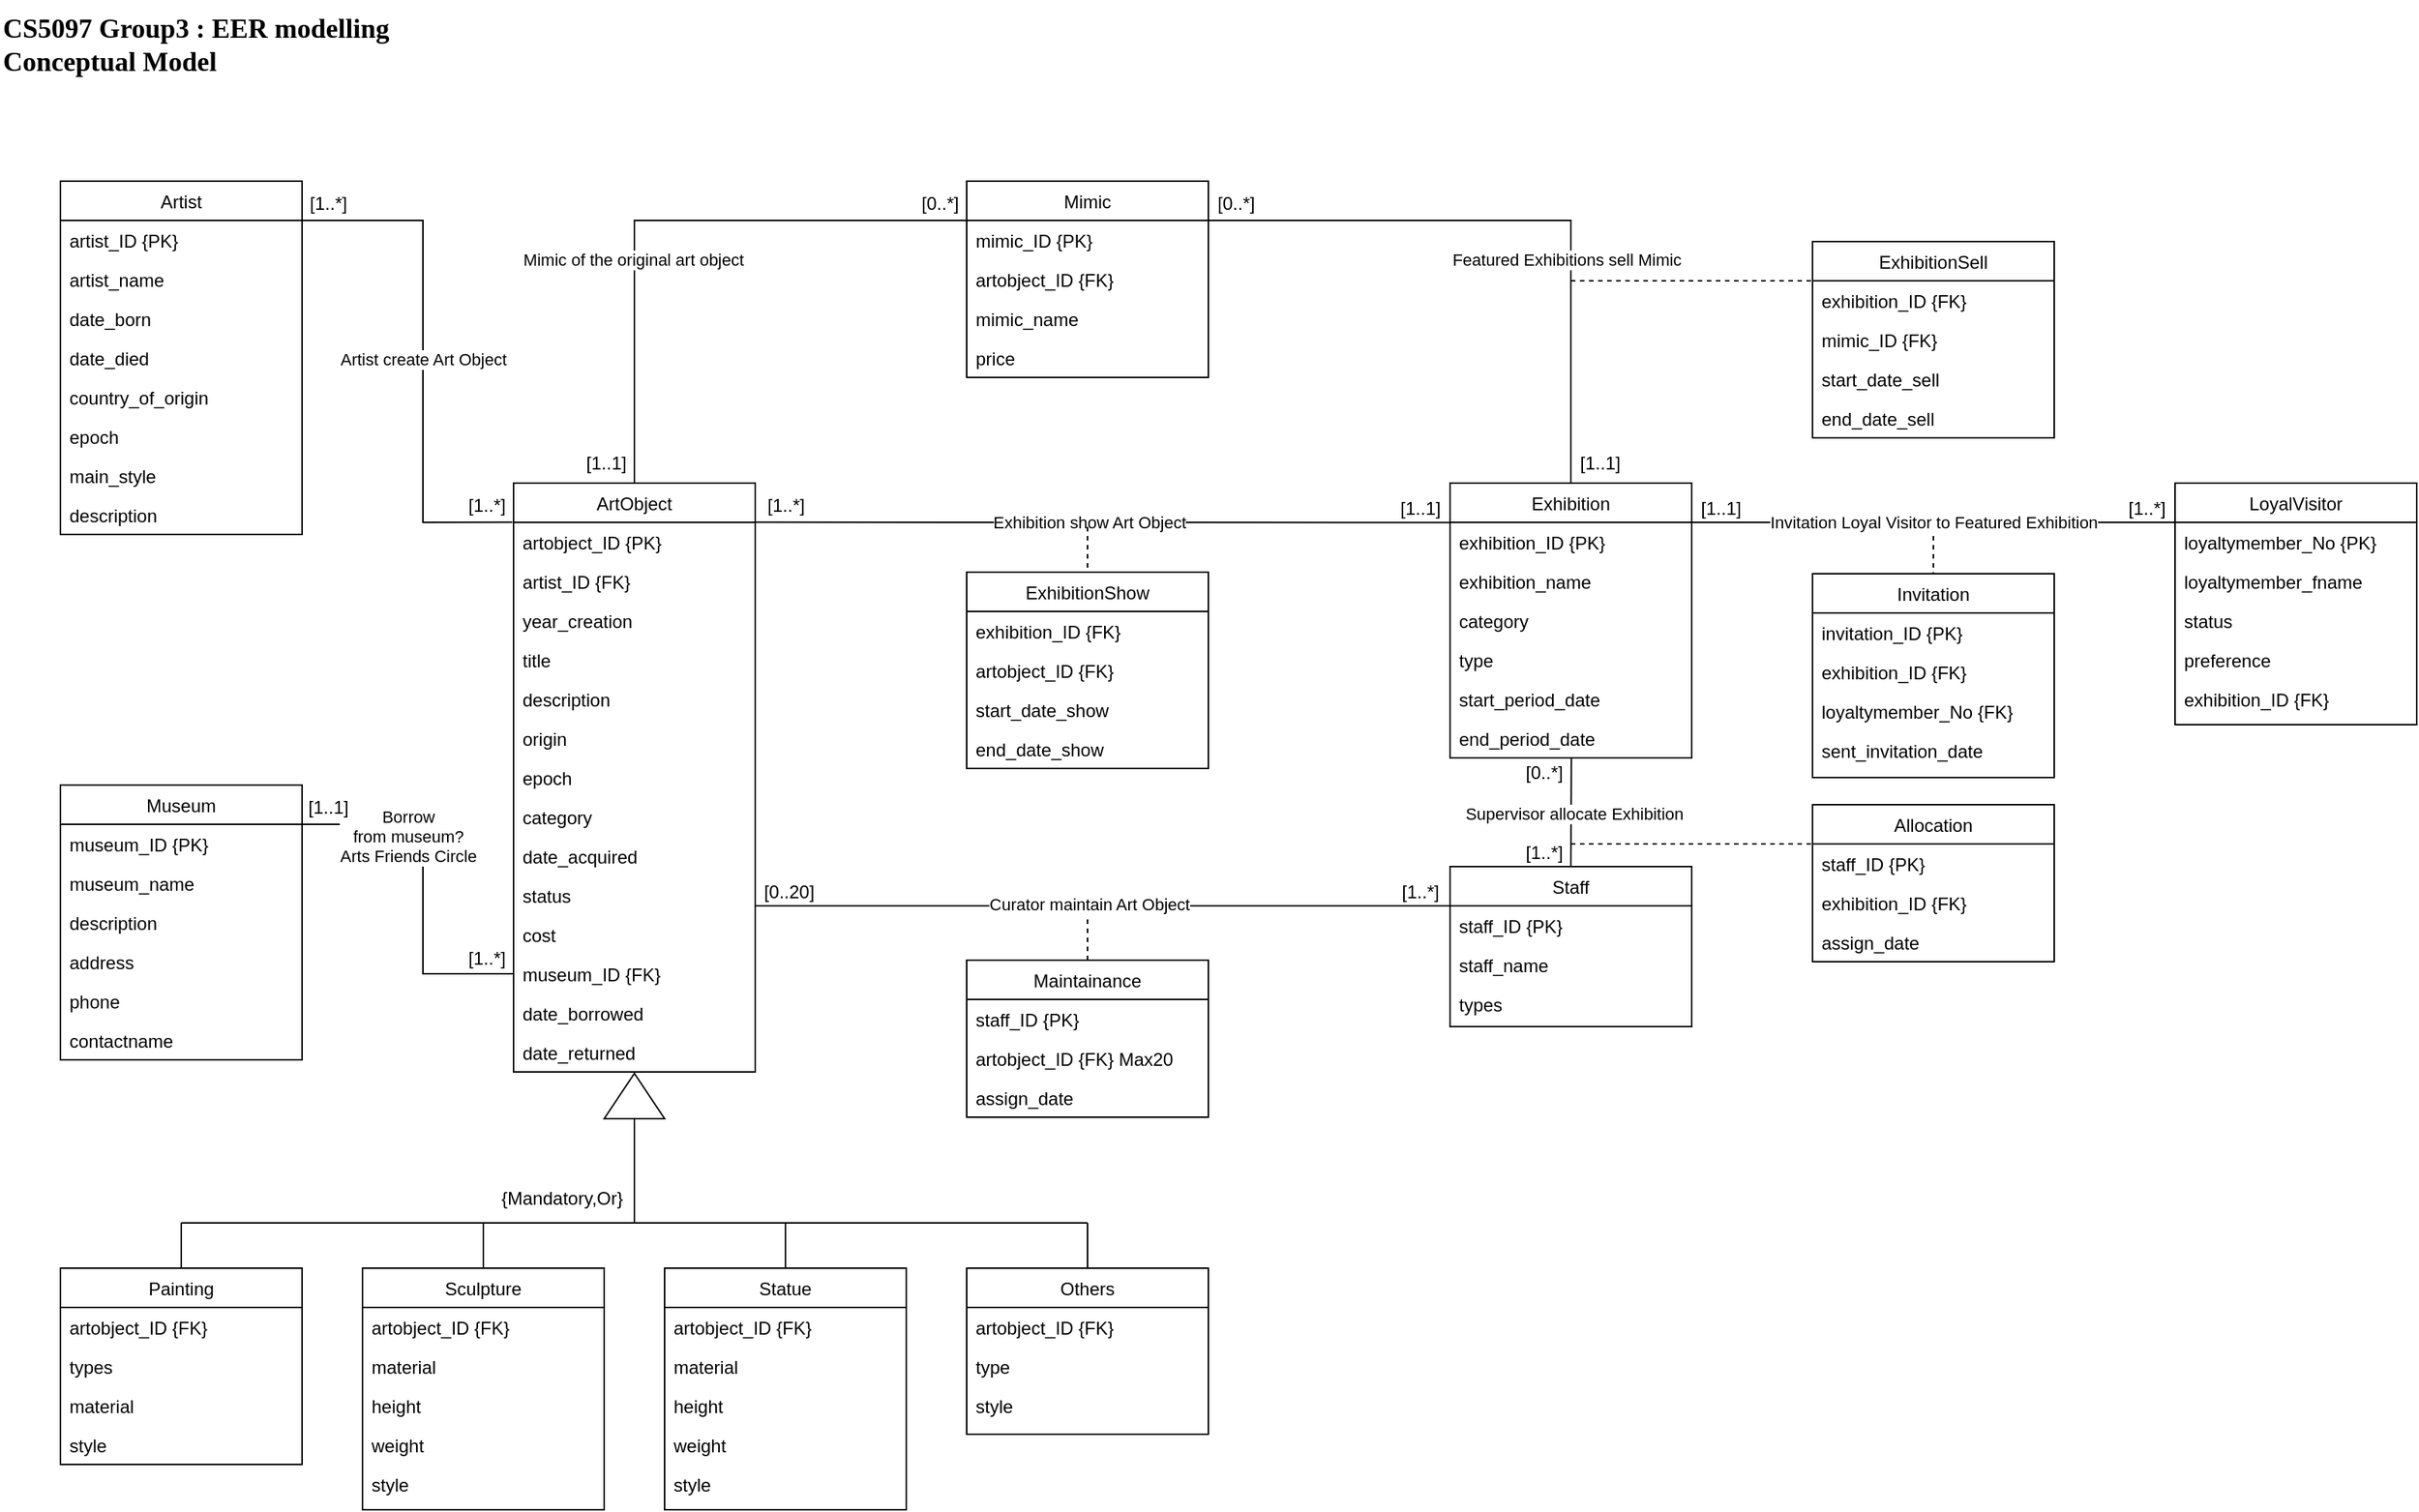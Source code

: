<mxfile version="25.0.1">
  <diagram name="Page-1" id="ttafwq1xsi_IYxlI1mk_">
    <mxGraphModel dx="1985" dy="869" grid="1" gridSize="10" guides="1" tooltips="1" connect="1" arrows="1" fold="1" page="1" pageScale="1" pageWidth="850" pageHeight="1100" math="0" shadow="0">
      <root>
        <mxCell id="0" />
        <mxCell id="1" parent="0" />
        <mxCell id="BI7n9oEjIv4drbfOqCoB-1" value="Museum" style="swimlane;fontStyle=0;align=center;verticalAlign=top;childLayout=stackLayout;horizontal=1;startSize=26;horizontalStack=0;resizeParent=1;resizeLast=0;collapsible=1;marginBottom=0;rounded=0;shadow=0;strokeWidth=1;" vertex="1" parent="1">
          <mxGeometry x="80" y="560" width="160" height="182" as="geometry">
            <mxRectangle x="130" y="380" width="160" height="26" as="alternateBounds" />
          </mxGeometry>
        </mxCell>
        <mxCell id="BI7n9oEjIv4drbfOqCoB-2" value="museum_ID {PK}" style="text;align=left;verticalAlign=top;spacingLeft=4;spacingRight=4;overflow=hidden;rotatable=0;points=[[0,0.5],[1,0.5]];portConstraint=eastwest;" vertex="1" parent="BI7n9oEjIv4drbfOqCoB-1">
          <mxGeometry y="26" width="160" height="26" as="geometry" />
        </mxCell>
        <mxCell id="BI7n9oEjIv4drbfOqCoB-3" value="museum_name" style="text;align=left;verticalAlign=top;spacingLeft=4;spacingRight=4;overflow=hidden;rotatable=0;points=[[0,0.5],[1,0.5]];portConstraint=eastwest;" vertex="1" parent="BI7n9oEjIv4drbfOqCoB-1">
          <mxGeometry y="52" width="160" height="26" as="geometry" />
        </mxCell>
        <mxCell id="BI7n9oEjIv4drbfOqCoB-4" value="description" style="text;align=left;verticalAlign=top;spacingLeft=4;spacingRight=4;overflow=hidden;rotatable=0;points=[[0,0.5],[1,0.5]];portConstraint=eastwest;" vertex="1" parent="BI7n9oEjIv4drbfOqCoB-1">
          <mxGeometry y="78" width="160" height="26" as="geometry" />
        </mxCell>
        <mxCell id="BI7n9oEjIv4drbfOqCoB-5" value="address" style="text;align=left;verticalAlign=top;spacingLeft=4;spacingRight=4;overflow=hidden;rotatable=0;points=[[0,0.5],[1,0.5]];portConstraint=eastwest;" vertex="1" parent="BI7n9oEjIv4drbfOqCoB-1">
          <mxGeometry y="104" width="160" height="26" as="geometry" />
        </mxCell>
        <mxCell id="BI7n9oEjIv4drbfOqCoB-6" value="phone" style="text;align=left;verticalAlign=top;spacingLeft=4;spacingRight=4;overflow=hidden;rotatable=0;points=[[0,0.5],[1,0.5]];portConstraint=eastwest;" vertex="1" parent="BI7n9oEjIv4drbfOqCoB-1">
          <mxGeometry y="130" width="160" height="26" as="geometry" />
        </mxCell>
        <mxCell id="BI7n9oEjIv4drbfOqCoB-7" value="contactname" style="text;align=left;verticalAlign=top;spacingLeft=4;spacingRight=4;overflow=hidden;rotatable=0;points=[[0,0.5],[1,0.5]];portConstraint=eastwest;" vertex="1" parent="BI7n9oEjIv4drbfOqCoB-1">
          <mxGeometry y="156" width="160" height="26" as="geometry" />
        </mxCell>
        <mxCell id="BI7n9oEjIv4drbfOqCoB-8" value="ArtObject" style="swimlane;fontStyle=0;align=center;verticalAlign=top;childLayout=stackLayout;horizontal=1;startSize=26;horizontalStack=0;resizeParent=1;resizeLast=0;collapsible=1;marginBottom=0;rounded=0;shadow=0;strokeWidth=1;" vertex="1" parent="1">
          <mxGeometry x="380" y="360" width="160" height="390" as="geometry">
            <mxRectangle x="130" y="380" width="160" height="26" as="alternateBounds" />
          </mxGeometry>
        </mxCell>
        <mxCell id="BI7n9oEjIv4drbfOqCoB-9" value="artobject_ID {PK}" style="text;align=left;verticalAlign=top;spacingLeft=4;spacingRight=4;overflow=hidden;rotatable=0;points=[[0,0.5],[1,0.5]];portConstraint=eastwest;" vertex="1" parent="BI7n9oEjIv4drbfOqCoB-8">
          <mxGeometry y="26" width="160" height="26" as="geometry" />
        </mxCell>
        <mxCell id="BI7n9oEjIv4drbfOqCoB-10" value="artist_ID {FK}" style="text;align=left;verticalAlign=top;spacingLeft=4;spacingRight=4;overflow=hidden;rotatable=0;points=[[0,0.5],[1,0.5]];portConstraint=eastwest;" vertex="1" parent="BI7n9oEjIv4drbfOqCoB-8">
          <mxGeometry y="52" width="160" height="26" as="geometry" />
        </mxCell>
        <mxCell id="BI7n9oEjIv4drbfOqCoB-11" value="year_creation" style="text;align=left;verticalAlign=top;spacingLeft=4;spacingRight=4;overflow=hidden;rotatable=0;points=[[0,0.5],[1,0.5]];portConstraint=eastwest;" vertex="1" parent="BI7n9oEjIv4drbfOqCoB-8">
          <mxGeometry y="78" width="160" height="26" as="geometry" />
        </mxCell>
        <mxCell id="BI7n9oEjIv4drbfOqCoB-12" value="title" style="text;align=left;verticalAlign=top;spacingLeft=4;spacingRight=4;overflow=hidden;rotatable=0;points=[[0,0.5],[1,0.5]];portConstraint=eastwest;" vertex="1" parent="BI7n9oEjIv4drbfOqCoB-8">
          <mxGeometry y="104" width="160" height="26" as="geometry" />
        </mxCell>
        <mxCell id="BI7n9oEjIv4drbfOqCoB-13" value="description" style="text;align=left;verticalAlign=top;spacingLeft=4;spacingRight=4;overflow=hidden;rotatable=0;points=[[0,0.5],[1,0.5]];portConstraint=eastwest;" vertex="1" parent="BI7n9oEjIv4drbfOqCoB-8">
          <mxGeometry y="130" width="160" height="26" as="geometry" />
        </mxCell>
        <mxCell id="BI7n9oEjIv4drbfOqCoB-14" value="origin" style="text;align=left;verticalAlign=top;spacingLeft=4;spacingRight=4;overflow=hidden;rotatable=0;points=[[0,0.5],[1,0.5]];portConstraint=eastwest;" vertex="1" parent="BI7n9oEjIv4drbfOqCoB-8">
          <mxGeometry y="156" width="160" height="26" as="geometry" />
        </mxCell>
        <mxCell id="BI7n9oEjIv4drbfOqCoB-15" value="epoch" style="text;align=left;verticalAlign=top;spacingLeft=4;spacingRight=4;overflow=hidden;rotatable=0;points=[[0,0.5],[1,0.5]];portConstraint=eastwest;" vertex="1" parent="BI7n9oEjIv4drbfOqCoB-8">
          <mxGeometry y="182" width="160" height="26" as="geometry" />
        </mxCell>
        <mxCell id="BI7n9oEjIv4drbfOqCoB-16" value="category" style="text;align=left;verticalAlign=top;spacingLeft=4;spacingRight=4;overflow=hidden;rotatable=0;points=[[0,0.5],[1,0.5]];portConstraint=eastwest;" vertex="1" parent="BI7n9oEjIv4drbfOqCoB-8">
          <mxGeometry y="208" width="160" height="26" as="geometry" />
        </mxCell>
        <mxCell id="BI7n9oEjIv4drbfOqCoB-17" value="date_acquired" style="text;align=left;verticalAlign=top;spacingLeft=4;spacingRight=4;overflow=hidden;rotatable=0;points=[[0,0.5],[1,0.5]];portConstraint=eastwest;" vertex="1" parent="BI7n9oEjIv4drbfOqCoB-8">
          <mxGeometry y="234" width="160" height="26" as="geometry" />
        </mxCell>
        <mxCell id="BI7n9oEjIv4drbfOqCoB-18" value="status" style="text;align=left;verticalAlign=top;spacingLeft=4;spacingRight=4;overflow=hidden;rotatable=0;points=[[0,0.5],[1,0.5]];portConstraint=eastwest;" vertex="1" parent="BI7n9oEjIv4drbfOqCoB-8">
          <mxGeometry y="260" width="160" height="26" as="geometry" />
        </mxCell>
        <mxCell id="BI7n9oEjIv4drbfOqCoB-19" value="cost" style="text;align=left;verticalAlign=top;spacingLeft=4;spacingRight=4;overflow=hidden;rotatable=0;points=[[0,0.5],[1,0.5]];portConstraint=eastwest;" vertex="1" parent="BI7n9oEjIv4drbfOqCoB-8">
          <mxGeometry y="286" width="160" height="26" as="geometry" />
        </mxCell>
        <mxCell id="BI7n9oEjIv4drbfOqCoB-20" value="museum_ID {FK}" style="text;align=left;verticalAlign=top;spacingLeft=4;spacingRight=4;overflow=hidden;rotatable=0;points=[[0,0.5],[1,0.5]];portConstraint=eastwest;" vertex="1" parent="BI7n9oEjIv4drbfOqCoB-8">
          <mxGeometry y="312" width="160" height="26" as="geometry" />
        </mxCell>
        <mxCell id="BI7n9oEjIv4drbfOqCoB-21" value="date_borrowed" style="text;align=left;verticalAlign=top;spacingLeft=4;spacingRight=4;overflow=hidden;rotatable=0;points=[[0,0.5],[1,0.5]];portConstraint=eastwest;" vertex="1" parent="BI7n9oEjIv4drbfOqCoB-8">
          <mxGeometry y="338" width="160" height="26" as="geometry" />
        </mxCell>
        <mxCell id="BI7n9oEjIv4drbfOqCoB-22" value="date_returned" style="text;align=left;verticalAlign=top;spacingLeft=4;spacingRight=4;overflow=hidden;rotatable=0;points=[[0,0.5],[1,0.5]];portConstraint=eastwest;" vertex="1" parent="BI7n9oEjIv4drbfOqCoB-8">
          <mxGeometry y="364" width="160" height="26" as="geometry" />
        </mxCell>
        <mxCell id="BI7n9oEjIv4drbfOqCoB-23" value="Artist" style="swimlane;fontStyle=0;align=center;verticalAlign=top;childLayout=stackLayout;horizontal=1;startSize=26;horizontalStack=0;resizeParent=1;resizeLast=0;collapsible=1;marginBottom=0;rounded=0;shadow=0;strokeWidth=1;" vertex="1" parent="1">
          <mxGeometry x="80" y="160" width="160" height="234" as="geometry">
            <mxRectangle x="130" y="380" width="160" height="26" as="alternateBounds" />
          </mxGeometry>
        </mxCell>
        <mxCell id="BI7n9oEjIv4drbfOqCoB-24" value="artist_ID {PK}" style="text;align=left;verticalAlign=top;spacingLeft=4;spacingRight=4;overflow=hidden;rotatable=0;points=[[0,0.5],[1,0.5]];portConstraint=eastwest;" vertex="1" parent="BI7n9oEjIv4drbfOqCoB-23">
          <mxGeometry y="26" width="160" height="26" as="geometry" />
        </mxCell>
        <mxCell id="BI7n9oEjIv4drbfOqCoB-25" value="artist_name" style="text;align=left;verticalAlign=top;spacingLeft=4;spacingRight=4;overflow=hidden;rotatable=0;points=[[0,0.5],[1,0.5]];portConstraint=eastwest;" vertex="1" parent="BI7n9oEjIv4drbfOqCoB-23">
          <mxGeometry y="52" width="160" height="26" as="geometry" />
        </mxCell>
        <mxCell id="BI7n9oEjIv4drbfOqCoB-26" value="date_born" style="text;align=left;verticalAlign=top;spacingLeft=4;spacingRight=4;overflow=hidden;rotatable=0;points=[[0,0.5],[1,0.5]];portConstraint=eastwest;" vertex="1" parent="BI7n9oEjIv4drbfOqCoB-23">
          <mxGeometry y="78" width="160" height="26" as="geometry" />
        </mxCell>
        <mxCell id="BI7n9oEjIv4drbfOqCoB-27" value="date_died" style="text;align=left;verticalAlign=top;spacingLeft=4;spacingRight=4;overflow=hidden;rotatable=0;points=[[0,0.5],[1,0.5]];portConstraint=eastwest;" vertex="1" parent="BI7n9oEjIv4drbfOqCoB-23">
          <mxGeometry y="104" width="160" height="26" as="geometry" />
        </mxCell>
        <mxCell id="BI7n9oEjIv4drbfOqCoB-28" value="country_of_origin" style="text;align=left;verticalAlign=top;spacingLeft=4;spacingRight=4;overflow=hidden;rotatable=0;points=[[0,0.5],[1,0.5]];portConstraint=eastwest;" vertex="1" parent="BI7n9oEjIv4drbfOqCoB-23">
          <mxGeometry y="130" width="160" height="26" as="geometry" />
        </mxCell>
        <mxCell id="BI7n9oEjIv4drbfOqCoB-29" value="epoch" style="text;align=left;verticalAlign=top;spacingLeft=4;spacingRight=4;overflow=hidden;rotatable=0;points=[[0,0.5],[1,0.5]];portConstraint=eastwest;" vertex="1" parent="BI7n9oEjIv4drbfOqCoB-23">
          <mxGeometry y="156" width="160" height="26" as="geometry" />
        </mxCell>
        <mxCell id="BI7n9oEjIv4drbfOqCoB-30" value="main_style" style="text;align=left;verticalAlign=top;spacingLeft=4;spacingRight=4;overflow=hidden;rotatable=0;points=[[0,0.5],[1,0.5]];portConstraint=eastwest;" vertex="1" parent="BI7n9oEjIv4drbfOqCoB-23">
          <mxGeometry y="182" width="160" height="26" as="geometry" />
        </mxCell>
        <mxCell id="BI7n9oEjIv4drbfOqCoB-31" value="description" style="text;align=left;verticalAlign=top;spacingLeft=4;spacingRight=4;overflow=hidden;rotatable=0;points=[[0,0.5],[1,0.5]];portConstraint=eastwest;" vertex="1" parent="BI7n9oEjIv4drbfOqCoB-23">
          <mxGeometry y="208" width="160" height="26" as="geometry" />
        </mxCell>
        <mxCell id="BI7n9oEjIv4drbfOqCoB-33" value="Painting" style="swimlane;fontStyle=0;align=center;verticalAlign=top;childLayout=stackLayout;horizontal=1;startSize=26;horizontalStack=0;resizeParent=1;resizeLast=0;collapsible=1;marginBottom=0;rounded=0;shadow=0;strokeWidth=1;" vertex="1" parent="1">
          <mxGeometry x="80" y="880" width="160" height="130" as="geometry">
            <mxRectangle x="130" y="380" width="160" height="26" as="alternateBounds" />
          </mxGeometry>
        </mxCell>
        <mxCell id="BI7n9oEjIv4drbfOqCoB-34" value="artobject_ID {FK}" style="text;align=left;verticalAlign=top;spacingLeft=4;spacingRight=4;overflow=hidden;rotatable=0;points=[[0,0.5],[1,0.5]];portConstraint=eastwest;" vertex="1" parent="BI7n9oEjIv4drbfOqCoB-33">
          <mxGeometry y="26" width="160" height="26" as="geometry" />
        </mxCell>
        <mxCell id="BI7n9oEjIv4drbfOqCoB-35" value="types" style="text;align=left;verticalAlign=top;spacingLeft=4;spacingRight=4;overflow=hidden;rotatable=0;points=[[0,0.5],[1,0.5]];portConstraint=eastwest;" vertex="1" parent="BI7n9oEjIv4drbfOqCoB-33">
          <mxGeometry y="52" width="160" height="26" as="geometry" />
        </mxCell>
        <mxCell id="BI7n9oEjIv4drbfOqCoB-36" value="material" style="text;align=left;verticalAlign=top;spacingLeft=4;spacingRight=4;overflow=hidden;rotatable=0;points=[[0,0.5],[1,0.5]];portConstraint=eastwest;" vertex="1" parent="BI7n9oEjIv4drbfOqCoB-33">
          <mxGeometry y="78" width="160" height="26" as="geometry" />
        </mxCell>
        <mxCell id="BI7n9oEjIv4drbfOqCoB-37" value="style" style="text;align=left;verticalAlign=top;spacingLeft=4;spacingRight=4;overflow=hidden;rotatable=0;points=[[0,0.5],[1,0.5]];portConstraint=eastwest;" vertex="1" parent="BI7n9oEjIv4drbfOqCoB-33">
          <mxGeometry y="104" width="160" height="26" as="geometry" />
        </mxCell>
        <mxCell id="BI7n9oEjIv4drbfOqCoB-38" value="Sculpture" style="swimlane;fontStyle=0;align=center;verticalAlign=top;childLayout=stackLayout;horizontal=1;startSize=26;horizontalStack=0;resizeParent=1;resizeLast=0;collapsible=1;marginBottom=0;rounded=0;shadow=0;strokeWidth=1;" vertex="1" parent="1">
          <mxGeometry x="280" y="880" width="160" height="160" as="geometry">
            <mxRectangle x="130" y="380" width="160" height="26" as="alternateBounds" />
          </mxGeometry>
        </mxCell>
        <mxCell id="BI7n9oEjIv4drbfOqCoB-39" value="artobject_ID {FK}" style="text;align=left;verticalAlign=top;spacingLeft=4;spacingRight=4;overflow=hidden;rotatable=0;points=[[0,0.5],[1,0.5]];portConstraint=eastwest;" vertex="1" parent="BI7n9oEjIv4drbfOqCoB-38">
          <mxGeometry y="26" width="160" height="26" as="geometry" />
        </mxCell>
        <mxCell id="BI7n9oEjIv4drbfOqCoB-40" value="material" style="text;align=left;verticalAlign=top;spacingLeft=4;spacingRight=4;overflow=hidden;rotatable=0;points=[[0,0.5],[1,0.5]];portConstraint=eastwest;" vertex="1" parent="BI7n9oEjIv4drbfOqCoB-38">
          <mxGeometry y="52" width="160" height="26" as="geometry" />
        </mxCell>
        <mxCell id="BI7n9oEjIv4drbfOqCoB-41" value="height" style="text;align=left;verticalAlign=top;spacingLeft=4;spacingRight=4;overflow=hidden;rotatable=0;points=[[0,0.5],[1,0.5]];portConstraint=eastwest;" vertex="1" parent="BI7n9oEjIv4drbfOqCoB-38">
          <mxGeometry y="78" width="160" height="26" as="geometry" />
        </mxCell>
        <mxCell id="BI7n9oEjIv4drbfOqCoB-42" value="weight" style="text;align=left;verticalAlign=top;spacingLeft=4;spacingRight=4;overflow=hidden;rotatable=0;points=[[0,0.5],[1,0.5]];portConstraint=eastwest;" vertex="1" parent="BI7n9oEjIv4drbfOqCoB-38">
          <mxGeometry y="104" width="160" height="26" as="geometry" />
        </mxCell>
        <mxCell id="BI7n9oEjIv4drbfOqCoB-43" value="style" style="text;align=left;verticalAlign=top;spacingLeft=4;spacingRight=4;overflow=hidden;rotatable=0;points=[[0,0.5],[1,0.5]];portConstraint=eastwest;" vertex="1" parent="BI7n9oEjIv4drbfOqCoB-38">
          <mxGeometry y="130" width="160" height="26" as="geometry" />
        </mxCell>
        <mxCell id="BI7n9oEjIv4drbfOqCoB-44" value="Others" style="swimlane;fontStyle=0;align=center;verticalAlign=top;childLayout=stackLayout;horizontal=1;startSize=26;horizontalStack=0;resizeParent=1;resizeLast=0;collapsible=1;marginBottom=0;rounded=0;shadow=0;strokeWidth=1;" vertex="1" parent="1">
          <mxGeometry x="680" y="880" width="160" height="110" as="geometry">
            <mxRectangle x="130" y="380" width="160" height="26" as="alternateBounds" />
          </mxGeometry>
        </mxCell>
        <mxCell id="BI7n9oEjIv4drbfOqCoB-45" value="artobject_ID {FK}" style="text;align=left;verticalAlign=top;spacingLeft=4;spacingRight=4;overflow=hidden;rotatable=0;points=[[0,0.5],[1,0.5]];portConstraint=eastwest;" vertex="1" parent="BI7n9oEjIv4drbfOqCoB-44">
          <mxGeometry y="26" width="160" height="26" as="geometry" />
        </mxCell>
        <mxCell id="BI7n9oEjIv4drbfOqCoB-46" value="type" style="text;align=left;verticalAlign=top;spacingLeft=4;spacingRight=4;overflow=hidden;rotatable=0;points=[[0,0.5],[1,0.5]];portConstraint=eastwest;" vertex="1" parent="BI7n9oEjIv4drbfOqCoB-44">
          <mxGeometry y="52" width="160" height="26" as="geometry" />
        </mxCell>
        <mxCell id="BI7n9oEjIv4drbfOqCoB-47" value="style" style="text;align=left;verticalAlign=top;spacingLeft=4;spacingRight=4;overflow=hidden;rotatable=0;points=[[0,0.5],[1,0.5]];portConstraint=eastwest;" vertex="1" parent="BI7n9oEjIv4drbfOqCoB-44">
          <mxGeometry y="78" width="160" height="26" as="geometry" />
        </mxCell>
        <mxCell id="BI7n9oEjIv4drbfOqCoB-52" value="Statue" style="swimlane;fontStyle=0;align=center;verticalAlign=top;childLayout=stackLayout;horizontal=1;startSize=26;horizontalStack=0;resizeParent=1;resizeLast=0;collapsible=1;marginBottom=0;rounded=0;shadow=0;strokeWidth=1;" vertex="1" parent="1">
          <mxGeometry x="480" y="880" width="160" height="160" as="geometry">
            <mxRectangle x="130" y="380" width="160" height="26" as="alternateBounds" />
          </mxGeometry>
        </mxCell>
        <mxCell id="BI7n9oEjIv4drbfOqCoB-53" value="artobject_ID {FK}" style="text;align=left;verticalAlign=top;spacingLeft=4;spacingRight=4;overflow=hidden;rotatable=0;points=[[0,0.5],[1,0.5]];portConstraint=eastwest;" vertex="1" parent="BI7n9oEjIv4drbfOqCoB-52">
          <mxGeometry y="26" width="160" height="26" as="geometry" />
        </mxCell>
        <mxCell id="BI7n9oEjIv4drbfOqCoB-54" value="material" style="text;align=left;verticalAlign=top;spacingLeft=4;spacingRight=4;overflow=hidden;rotatable=0;points=[[0,0.5],[1,0.5]];portConstraint=eastwest;" vertex="1" parent="BI7n9oEjIv4drbfOqCoB-52">
          <mxGeometry y="52" width="160" height="26" as="geometry" />
        </mxCell>
        <mxCell id="BI7n9oEjIv4drbfOqCoB-55" value="height" style="text;align=left;verticalAlign=top;spacingLeft=4;spacingRight=4;overflow=hidden;rotatable=0;points=[[0,0.5],[1,0.5]];portConstraint=eastwest;" vertex="1" parent="BI7n9oEjIv4drbfOqCoB-52">
          <mxGeometry y="78" width="160" height="26" as="geometry" />
        </mxCell>
        <mxCell id="BI7n9oEjIv4drbfOqCoB-56" value="weight" style="text;align=left;verticalAlign=top;spacingLeft=4;spacingRight=4;overflow=hidden;rotatable=0;points=[[0,0.5],[1,0.5]];portConstraint=eastwest;" vertex="1" parent="BI7n9oEjIv4drbfOqCoB-52">
          <mxGeometry y="104" width="160" height="26" as="geometry" />
        </mxCell>
        <mxCell id="BI7n9oEjIv4drbfOqCoB-57" value="style" style="text;align=left;verticalAlign=top;spacingLeft=4;spacingRight=4;overflow=hidden;rotatable=0;points=[[0,0.5],[1,0.5]];portConstraint=eastwest;" vertex="1" parent="BI7n9oEjIv4drbfOqCoB-52">
          <mxGeometry y="130" width="160" height="26" as="geometry" />
        </mxCell>
        <mxCell id="BI7n9oEjIv4drbfOqCoB-60" value="Exhibition" style="swimlane;fontStyle=0;align=center;verticalAlign=top;childLayout=stackLayout;horizontal=1;startSize=26;horizontalStack=0;resizeParent=1;resizeLast=0;collapsible=1;marginBottom=0;rounded=0;shadow=0;strokeWidth=1;" vertex="1" parent="1">
          <mxGeometry x="1000" y="360" width="160" height="182" as="geometry">
            <mxRectangle x="130" y="380" width="160" height="26" as="alternateBounds" />
          </mxGeometry>
        </mxCell>
        <mxCell id="BI7n9oEjIv4drbfOqCoB-61" value="exhibition_ID {PK}" style="text;align=left;verticalAlign=top;spacingLeft=4;spacingRight=4;overflow=hidden;rotatable=0;points=[[0,0.5],[1,0.5]];portConstraint=eastwest;" vertex="1" parent="BI7n9oEjIv4drbfOqCoB-60">
          <mxGeometry y="26" width="160" height="26" as="geometry" />
        </mxCell>
        <mxCell id="BI7n9oEjIv4drbfOqCoB-62" value="exhibition_name" style="text;align=left;verticalAlign=top;spacingLeft=4;spacingRight=4;overflow=hidden;rotatable=0;points=[[0,0.5],[1,0.5]];portConstraint=eastwest;" vertex="1" parent="BI7n9oEjIv4drbfOqCoB-60">
          <mxGeometry y="52" width="160" height="26" as="geometry" />
        </mxCell>
        <mxCell id="BI7n9oEjIv4drbfOqCoB-63" value="category" style="text;align=left;verticalAlign=top;spacingLeft=4;spacingRight=4;overflow=hidden;rotatable=0;points=[[0,0.5],[1,0.5]];portConstraint=eastwest;" vertex="1" parent="BI7n9oEjIv4drbfOqCoB-60">
          <mxGeometry y="78" width="160" height="26" as="geometry" />
        </mxCell>
        <mxCell id="BI7n9oEjIv4drbfOqCoB-64" value="type" style="text;align=left;verticalAlign=top;spacingLeft=4;spacingRight=4;overflow=hidden;rotatable=0;points=[[0,0.5],[1,0.5]];portConstraint=eastwest;" vertex="1" parent="BI7n9oEjIv4drbfOqCoB-60">
          <mxGeometry y="104" width="160" height="26" as="geometry" />
        </mxCell>
        <mxCell id="BI7n9oEjIv4drbfOqCoB-65" value="start_period_date" style="text;align=left;verticalAlign=top;spacingLeft=4;spacingRight=4;overflow=hidden;rotatable=0;points=[[0,0.5],[1,0.5]];portConstraint=eastwest;" vertex="1" parent="BI7n9oEjIv4drbfOqCoB-60">
          <mxGeometry y="130" width="160" height="26" as="geometry" />
        </mxCell>
        <mxCell id="BI7n9oEjIv4drbfOqCoB-66" value="end_period_date" style="text;align=left;verticalAlign=top;spacingLeft=4;spacingRight=4;overflow=hidden;rotatable=0;points=[[0,0.5],[1,0.5]];portConstraint=eastwest;" vertex="1" parent="BI7n9oEjIv4drbfOqCoB-60">
          <mxGeometry y="156" width="160" height="26" as="geometry" />
        </mxCell>
        <mxCell id="BI7n9oEjIv4drbfOqCoB-67" value="Mimic" style="swimlane;fontStyle=0;align=center;verticalAlign=top;childLayout=stackLayout;horizontal=1;startSize=26;horizontalStack=0;resizeParent=1;resizeLast=0;collapsible=1;marginBottom=0;rounded=0;shadow=0;strokeWidth=1;" vertex="1" parent="1">
          <mxGeometry x="680" y="160" width="160" height="130" as="geometry">
            <mxRectangle x="130" y="380" width="160" height="26" as="alternateBounds" />
          </mxGeometry>
        </mxCell>
        <mxCell id="BI7n9oEjIv4drbfOqCoB-68" value="mimic_ID {PK}" style="text;align=left;verticalAlign=top;spacingLeft=4;spacingRight=4;overflow=hidden;rotatable=0;points=[[0,0.5],[1,0.5]];portConstraint=eastwest;" vertex="1" parent="BI7n9oEjIv4drbfOqCoB-67">
          <mxGeometry y="26" width="160" height="26" as="geometry" />
        </mxCell>
        <mxCell id="BI7n9oEjIv4drbfOqCoB-69" value="artobject_ID {FK}" style="text;align=left;verticalAlign=top;spacingLeft=4;spacingRight=4;overflow=hidden;rotatable=0;points=[[0,0.5],[1,0.5]];portConstraint=eastwest;" vertex="1" parent="BI7n9oEjIv4drbfOqCoB-67">
          <mxGeometry y="52" width="160" height="26" as="geometry" />
        </mxCell>
        <mxCell id="BI7n9oEjIv4drbfOqCoB-70" value="mimic_name" style="text;align=left;verticalAlign=top;spacingLeft=4;spacingRight=4;overflow=hidden;rotatable=0;points=[[0,0.5],[1,0.5]];portConstraint=eastwest;" vertex="1" parent="BI7n9oEjIv4drbfOqCoB-67">
          <mxGeometry y="78" width="160" height="26" as="geometry" />
        </mxCell>
        <mxCell id="BI7n9oEjIv4drbfOqCoB-71" value="price" style="text;align=left;verticalAlign=top;spacingLeft=4;spacingRight=4;overflow=hidden;rotatable=0;points=[[0,0.5],[1,0.5]];portConstraint=eastwest;" vertex="1" parent="BI7n9oEjIv4drbfOqCoB-67">
          <mxGeometry y="104" width="160" height="26" as="geometry" />
        </mxCell>
        <mxCell id="BI7n9oEjIv4drbfOqCoB-72" value="LoyalVisitor" style="swimlane;fontStyle=0;align=center;verticalAlign=top;childLayout=stackLayout;horizontal=1;startSize=26;horizontalStack=0;resizeParent=1;resizeLast=0;collapsible=1;marginBottom=0;rounded=0;shadow=0;strokeWidth=1;" vertex="1" parent="1">
          <mxGeometry x="1480" y="360" width="160" height="160" as="geometry">
            <mxRectangle x="130" y="380" width="160" height="26" as="alternateBounds" />
          </mxGeometry>
        </mxCell>
        <mxCell id="BI7n9oEjIv4drbfOqCoB-73" value="loyaltymember_No {PK}" style="text;align=left;verticalAlign=top;spacingLeft=4;spacingRight=4;overflow=hidden;rotatable=0;points=[[0,0.5],[1,0.5]];portConstraint=eastwest;" vertex="1" parent="BI7n9oEjIv4drbfOqCoB-72">
          <mxGeometry y="26" width="160" height="26" as="geometry" />
        </mxCell>
        <mxCell id="BI7n9oEjIv4drbfOqCoB-74" value="loyaltymember_fname" style="text;align=left;verticalAlign=top;spacingLeft=4;spacingRight=4;overflow=hidden;rotatable=0;points=[[0,0.5],[1,0.5]];portConstraint=eastwest;" vertex="1" parent="BI7n9oEjIv4drbfOqCoB-72">
          <mxGeometry y="52" width="160" height="26" as="geometry" />
        </mxCell>
        <mxCell id="BI7n9oEjIv4drbfOqCoB-75" value="status" style="text;align=left;verticalAlign=top;spacingLeft=4;spacingRight=4;overflow=hidden;rotatable=0;points=[[0,0.5],[1,0.5]];portConstraint=eastwest;" vertex="1" parent="BI7n9oEjIv4drbfOqCoB-72">
          <mxGeometry y="78" width="160" height="26" as="geometry" />
        </mxCell>
        <mxCell id="BI7n9oEjIv4drbfOqCoB-76" value="preference" style="text;align=left;verticalAlign=top;spacingLeft=4;spacingRight=4;overflow=hidden;rotatable=0;points=[[0,0.5],[1,0.5]];portConstraint=eastwest;" vertex="1" parent="BI7n9oEjIv4drbfOqCoB-72">
          <mxGeometry y="104" width="160" height="26" as="geometry" />
        </mxCell>
        <mxCell id="BI7n9oEjIv4drbfOqCoB-77" value="exhibition_ID {FK}" style="text;align=left;verticalAlign=top;spacingLeft=4;spacingRight=4;overflow=hidden;rotatable=0;points=[[0,0.5],[1,0.5]];portConstraint=eastwest;" vertex="1" parent="BI7n9oEjIv4drbfOqCoB-72">
          <mxGeometry y="130" width="160" height="26" as="geometry" />
        </mxCell>
        <mxCell id="BI7n9oEjIv4drbfOqCoB-78" value="Staff" style="swimlane;fontStyle=0;align=center;verticalAlign=top;childLayout=stackLayout;horizontal=1;startSize=26;horizontalStack=0;resizeParent=1;resizeLast=0;collapsible=1;marginBottom=0;rounded=0;shadow=0;strokeWidth=1;" vertex="1" parent="1">
          <mxGeometry x="1000" y="614" width="160" height="106" as="geometry">
            <mxRectangle x="130" y="380" width="160" height="26" as="alternateBounds" />
          </mxGeometry>
        </mxCell>
        <mxCell id="BI7n9oEjIv4drbfOqCoB-79" value="staff_ID {PK}" style="text;align=left;verticalAlign=top;spacingLeft=4;spacingRight=4;overflow=hidden;rotatable=0;points=[[0,0.5],[1,0.5]];portConstraint=eastwest;" vertex="1" parent="BI7n9oEjIv4drbfOqCoB-78">
          <mxGeometry y="26" width="160" height="26" as="geometry" />
        </mxCell>
        <mxCell id="BI7n9oEjIv4drbfOqCoB-80" value="staff_name" style="text;align=left;verticalAlign=top;spacingLeft=4;spacingRight=4;overflow=hidden;rotatable=0;points=[[0,0.5],[1,0.5]];portConstraint=eastwest;" vertex="1" parent="BI7n9oEjIv4drbfOqCoB-78">
          <mxGeometry y="52" width="160" height="26" as="geometry" />
        </mxCell>
        <mxCell id="BI7n9oEjIv4drbfOqCoB-82" value="types" style="text;align=left;verticalAlign=top;spacingLeft=4;spacingRight=4;overflow=hidden;rotatable=0;points=[[0,0.5],[1,0.5]];portConstraint=eastwest;" vertex="1" parent="BI7n9oEjIv4drbfOqCoB-78">
          <mxGeometry y="78" width="160" height="26" as="geometry" />
        </mxCell>
        <mxCell id="BI7n9oEjIv4drbfOqCoB-83" value="Maintainance" style="swimlane;fontStyle=0;align=center;verticalAlign=top;childLayout=stackLayout;horizontal=1;startSize=26;horizontalStack=0;resizeParent=1;resizeLast=0;collapsible=1;marginBottom=0;rounded=0;shadow=0;strokeWidth=1;" vertex="1" parent="1">
          <mxGeometry x="680" y="676" width="160" height="104" as="geometry">
            <mxRectangle x="130" y="380" width="160" height="26" as="alternateBounds" />
          </mxGeometry>
        </mxCell>
        <mxCell id="BI7n9oEjIv4drbfOqCoB-84" value="staff_ID {PK}" style="text;align=left;verticalAlign=top;spacingLeft=4;spacingRight=4;overflow=hidden;rotatable=0;points=[[0,0.5],[1,0.5]];portConstraint=eastwest;" vertex="1" parent="BI7n9oEjIv4drbfOqCoB-83">
          <mxGeometry y="26" width="160" height="26" as="geometry" />
        </mxCell>
        <mxCell id="BI7n9oEjIv4drbfOqCoB-85" value="artobject_ID {FK} Max20" style="text;align=left;verticalAlign=top;spacingLeft=4;spacingRight=4;overflow=hidden;rotatable=0;points=[[0,0.5],[1,0.5]];portConstraint=eastwest;" vertex="1" parent="BI7n9oEjIv4drbfOqCoB-83">
          <mxGeometry y="52" width="160" height="26" as="geometry" />
        </mxCell>
        <mxCell id="BI7n9oEjIv4drbfOqCoB-86" value="assign_date" style="text;align=left;verticalAlign=top;spacingLeft=4;spacingRight=4;overflow=hidden;rotatable=0;points=[[0,0.5],[1,0.5]];portConstraint=eastwest;" vertex="1" parent="BI7n9oEjIv4drbfOqCoB-83">
          <mxGeometry y="78" width="160" height="26" as="geometry" />
        </mxCell>
        <mxCell id="BI7n9oEjIv4drbfOqCoB-87" value="Allocation" style="swimlane;fontStyle=0;align=center;verticalAlign=top;childLayout=stackLayout;horizontal=1;startSize=26;horizontalStack=0;resizeParent=1;resizeLast=0;collapsible=1;marginBottom=0;rounded=0;shadow=0;strokeWidth=1;" vertex="1" parent="1">
          <mxGeometry x="1240" y="573" width="160" height="104" as="geometry">
            <mxRectangle x="130" y="380" width="160" height="26" as="alternateBounds" />
          </mxGeometry>
        </mxCell>
        <mxCell id="BI7n9oEjIv4drbfOqCoB-88" value="staff_ID {PK}" style="text;align=left;verticalAlign=top;spacingLeft=4;spacingRight=4;overflow=hidden;rotatable=0;points=[[0,0.5],[1,0.5]];portConstraint=eastwest;" vertex="1" parent="BI7n9oEjIv4drbfOqCoB-87">
          <mxGeometry y="26" width="160" height="26" as="geometry" />
        </mxCell>
        <mxCell id="BI7n9oEjIv4drbfOqCoB-89" value="exhibition_ID {FK}" style="text;align=left;verticalAlign=top;spacingLeft=4;spacingRight=4;overflow=hidden;rotatable=0;points=[[0,0.5],[1,0.5]];portConstraint=eastwest;" vertex="1" parent="BI7n9oEjIv4drbfOqCoB-87">
          <mxGeometry y="52" width="160" height="26" as="geometry" />
        </mxCell>
        <mxCell id="BI7n9oEjIv4drbfOqCoB-90" value="assign_date" style="text;align=left;verticalAlign=top;spacingLeft=4;spacingRight=4;overflow=hidden;rotatable=0;points=[[0,0.5],[1,0.5]];portConstraint=eastwest;" vertex="1" parent="BI7n9oEjIv4drbfOqCoB-87">
          <mxGeometry y="78" width="160" height="26" as="geometry" />
        </mxCell>
        <mxCell id="BI7n9oEjIv4drbfOqCoB-100" value="ExhibitionShow" style="swimlane;fontStyle=0;align=center;verticalAlign=top;childLayout=stackLayout;horizontal=1;startSize=26;horizontalStack=0;resizeParent=1;resizeLast=0;collapsible=1;marginBottom=0;rounded=0;shadow=0;strokeWidth=1;" vertex="1" parent="1">
          <mxGeometry x="680" y="419" width="160" height="130" as="geometry">
            <mxRectangle x="130" y="380" width="160" height="26" as="alternateBounds" />
          </mxGeometry>
        </mxCell>
        <mxCell id="BI7n9oEjIv4drbfOqCoB-101" value="exhibition_ID {FK}" style="text;align=left;verticalAlign=top;spacingLeft=4;spacingRight=4;overflow=hidden;rotatable=0;points=[[0,0.5],[1,0.5]];portConstraint=eastwest;" vertex="1" parent="BI7n9oEjIv4drbfOqCoB-100">
          <mxGeometry y="26" width="160" height="26" as="geometry" />
        </mxCell>
        <mxCell id="BI7n9oEjIv4drbfOqCoB-102" value="artobject_ID {FK}" style="text;align=left;verticalAlign=top;spacingLeft=4;spacingRight=4;overflow=hidden;rotatable=0;points=[[0,0.5],[1,0.5]];portConstraint=eastwest;" vertex="1" parent="BI7n9oEjIv4drbfOqCoB-100">
          <mxGeometry y="52" width="160" height="26" as="geometry" />
        </mxCell>
        <mxCell id="BI7n9oEjIv4drbfOqCoB-103" value="start_date_show" style="text;align=left;verticalAlign=top;spacingLeft=4;spacingRight=4;overflow=hidden;rotatable=0;points=[[0,0.5],[1,0.5]];portConstraint=eastwest;" vertex="1" parent="BI7n9oEjIv4drbfOqCoB-100">
          <mxGeometry y="78" width="160" height="26" as="geometry" />
        </mxCell>
        <mxCell id="BI7n9oEjIv4drbfOqCoB-104" value="end_date_show" style="text;align=left;verticalAlign=top;spacingLeft=4;spacingRight=4;overflow=hidden;rotatable=0;points=[[0,0.5],[1,0.5]];portConstraint=eastwest;" vertex="1" parent="BI7n9oEjIv4drbfOqCoB-100">
          <mxGeometry y="104" width="160" height="26" as="geometry" />
        </mxCell>
        <mxCell id="BI7n9oEjIv4drbfOqCoB-106" value="ExhibitionSell" style="swimlane;fontStyle=0;align=center;verticalAlign=top;childLayout=stackLayout;horizontal=1;startSize=26;horizontalStack=0;resizeParent=1;resizeLast=0;collapsible=1;marginBottom=0;rounded=0;shadow=0;strokeWidth=1;" vertex="1" parent="1">
          <mxGeometry x="1240" y="200" width="160" height="130" as="geometry">
            <mxRectangle x="130" y="380" width="160" height="26" as="alternateBounds" />
          </mxGeometry>
        </mxCell>
        <mxCell id="BI7n9oEjIv4drbfOqCoB-107" value="exhibition_ID {FK}" style="text;align=left;verticalAlign=top;spacingLeft=4;spacingRight=4;overflow=hidden;rotatable=0;points=[[0,0.5],[1,0.5]];portConstraint=eastwest;" vertex="1" parent="BI7n9oEjIv4drbfOqCoB-106">
          <mxGeometry y="26" width="160" height="26" as="geometry" />
        </mxCell>
        <mxCell id="BI7n9oEjIv4drbfOqCoB-108" value="mimic_ID {FK}" style="text;align=left;verticalAlign=top;spacingLeft=4;spacingRight=4;overflow=hidden;rotatable=0;points=[[0,0.5],[1,0.5]];portConstraint=eastwest;" vertex="1" parent="BI7n9oEjIv4drbfOqCoB-106">
          <mxGeometry y="52" width="160" height="26" as="geometry" />
        </mxCell>
        <mxCell id="BI7n9oEjIv4drbfOqCoB-109" value="start_date_sell" style="text;align=left;verticalAlign=top;spacingLeft=4;spacingRight=4;overflow=hidden;rotatable=0;points=[[0,0.5],[1,0.5]];portConstraint=eastwest;" vertex="1" parent="BI7n9oEjIv4drbfOqCoB-106">
          <mxGeometry y="78" width="160" height="26" as="geometry" />
        </mxCell>
        <mxCell id="BI7n9oEjIv4drbfOqCoB-110" value="end_date_sell" style="text;align=left;verticalAlign=top;spacingLeft=4;spacingRight=4;overflow=hidden;rotatable=0;points=[[0,0.5],[1,0.5]];portConstraint=eastwest;" vertex="1" parent="BI7n9oEjIv4drbfOqCoB-106">
          <mxGeometry y="104" width="160" height="26" as="geometry" />
        </mxCell>
        <mxCell id="BI7n9oEjIv4drbfOqCoB-116" value="&lt;font face=&quot;Tahoma&quot; style=&quot;font-size: 18px;&quot;&gt;&lt;font style=&quot;&quot;&gt;CS5097 Group3 :&amp;nbsp;&lt;/font&gt;&lt;/font&gt;&lt;font face=&quot;Tahoma&quot;&gt;&lt;span style=&quot;font-size: 18px;&quot;&gt;EER modelling&lt;br&gt;&lt;/span&gt;&lt;/font&gt;&lt;div&gt;&lt;span style=&quot;background-color: initial; font-size: 18px;&quot;&gt;&lt;font face=&quot;Tahoma&quot;&gt;Conceptual &lt;/font&gt;&lt;/span&gt;&lt;font face=&quot;Tahoma&quot; style=&quot;font-size: 18px;&quot;&gt;&lt;span style=&quot;background-color: initial;&quot;&gt;Model&lt;/span&gt;&lt;/font&gt;&lt;/div&gt;" style="text;html=1;align=left;verticalAlign=middle;whiteSpace=wrap;rounded=0;fontStyle=1" vertex="1" parent="1">
          <mxGeometry x="40" y="40" width="300" height="60" as="geometry" />
        </mxCell>
        <mxCell id="BI7n9oEjIv4drbfOqCoB-117" value="Invitation" style="swimlane;fontStyle=0;align=center;verticalAlign=top;childLayout=stackLayout;horizontal=1;startSize=26;horizontalStack=0;resizeParent=1;resizeLast=0;collapsible=1;marginBottom=0;rounded=0;shadow=0;strokeWidth=1;" vertex="1" parent="1">
          <mxGeometry x="1240" y="420" width="160" height="135" as="geometry">
            <mxRectangle x="130" y="380" width="160" height="26" as="alternateBounds" />
          </mxGeometry>
        </mxCell>
        <mxCell id="BI7n9oEjIv4drbfOqCoB-118" value="invitation_ID {PK}" style="text;align=left;verticalAlign=top;spacingLeft=4;spacingRight=4;overflow=hidden;rotatable=0;points=[[0,0.5],[1,0.5]];portConstraint=eastwest;" vertex="1" parent="BI7n9oEjIv4drbfOqCoB-117">
          <mxGeometry y="26" width="160" height="26" as="geometry" />
        </mxCell>
        <mxCell id="BI7n9oEjIv4drbfOqCoB-119" value="exhibition_ID {FK}" style="text;align=left;verticalAlign=top;spacingLeft=4;spacingRight=4;overflow=hidden;rotatable=0;points=[[0,0.5],[1,0.5]];portConstraint=eastwest;" vertex="1" parent="BI7n9oEjIv4drbfOqCoB-117">
          <mxGeometry y="52" width="160" height="26" as="geometry" />
        </mxCell>
        <mxCell id="BI7n9oEjIv4drbfOqCoB-120" value="loyaltymember_No {FK}" style="text;align=left;verticalAlign=top;spacingLeft=4;spacingRight=4;overflow=hidden;rotatable=0;points=[[0,0.5],[1,0.5]];portConstraint=eastwest;" vertex="1" parent="BI7n9oEjIv4drbfOqCoB-117">
          <mxGeometry y="78" width="160" height="26" as="geometry" />
        </mxCell>
        <mxCell id="BI7n9oEjIv4drbfOqCoB-121" value="sent_invitation_date" style="text;align=left;verticalAlign=top;spacingLeft=4;spacingRight=4;overflow=hidden;rotatable=0;points=[[0,0.5],[1,0.5]];portConstraint=eastwest;" vertex="1" parent="BI7n9oEjIv4drbfOqCoB-117">
          <mxGeometry y="104" width="160" height="26" as="geometry" />
        </mxCell>
        <mxCell id="BI7n9oEjIv4drbfOqCoB-124" value="" style="triangle;whiteSpace=wrap;html=1;rotation=-90;" vertex="1" parent="1">
          <mxGeometry x="445" y="746" width="30" height="40" as="geometry" />
        </mxCell>
        <mxCell id="BI7n9oEjIv4drbfOqCoB-128" value="" style="endArrow=none;html=1;rounded=0;exitX=0;exitY=0.5;exitDx=0;exitDy=0;" edge="1" parent="1" source="BI7n9oEjIv4drbfOqCoB-124">
          <mxGeometry width="50" height="50" relative="1" as="geometry">
            <mxPoint x="459.74" y="821" as="sourcePoint" />
            <mxPoint x="460" y="850" as="targetPoint" />
          </mxGeometry>
        </mxCell>
        <mxCell id="BI7n9oEjIv4drbfOqCoB-129" value="" style="endArrow=none;html=1;rounded=0;" edge="1" parent="1">
          <mxGeometry width="50" height="50" relative="1" as="geometry">
            <mxPoint x="160" y="850" as="sourcePoint" />
            <mxPoint x="760" y="850" as="targetPoint" />
          </mxGeometry>
        </mxCell>
        <mxCell id="BI7n9oEjIv4drbfOqCoB-131" value="" style="endArrow=none;html=1;rounded=0;entryX=0.5;entryY=0;entryDx=0;entryDy=0;" edge="1" parent="1" target="BI7n9oEjIv4drbfOqCoB-38">
          <mxGeometry width="50" height="50" relative="1" as="geometry">
            <mxPoint x="360" y="850" as="sourcePoint" />
            <mxPoint x="640" y="790" as="targetPoint" />
          </mxGeometry>
        </mxCell>
        <mxCell id="BI7n9oEjIv4drbfOqCoB-135" value="" style="endArrow=none;html=1;rounded=0;entryX=0.5;entryY=0;entryDx=0;entryDy=0;" edge="1" parent="1" target="BI7n9oEjIv4drbfOqCoB-52">
          <mxGeometry width="50" height="50" relative="1" as="geometry">
            <mxPoint x="560" y="850" as="sourcePoint" />
            <mxPoint x="370" y="890" as="targetPoint" />
          </mxGeometry>
        </mxCell>
        <mxCell id="BI7n9oEjIv4drbfOqCoB-136" value="" style="endArrow=none;html=1;rounded=0;entryX=0.5;entryY=0;entryDx=0;entryDy=0;" edge="1" parent="1" target="BI7n9oEjIv4drbfOqCoB-44">
          <mxGeometry width="50" height="50" relative="1" as="geometry">
            <mxPoint x="760" y="850" as="sourcePoint" />
            <mxPoint x="570" y="890" as="targetPoint" />
          </mxGeometry>
        </mxCell>
        <mxCell id="BI7n9oEjIv4drbfOqCoB-138" value="" style="endArrow=none;html=1;rounded=0;entryX=0.5;entryY=0;entryDx=0;entryDy=0;" edge="1" parent="1" target="BI7n9oEjIv4drbfOqCoB-33">
          <mxGeometry width="50" height="50" relative="1" as="geometry">
            <mxPoint x="160" y="850" as="sourcePoint" />
            <mxPoint x="140" y="856" as="targetPoint" />
          </mxGeometry>
        </mxCell>
        <mxCell id="BI7n9oEjIv4drbfOqCoB-139" value="" style="endArrow=none;html=1;rounded=0;exitX=0;exitY=0.5;exitDx=0;exitDy=0;entryX=0.997;entryY=0;entryDx=0;entryDy=0;entryPerimeter=0;" edge="1" parent="1" source="BI7n9oEjIv4drbfOqCoB-20" target="BI7n9oEjIv4drbfOqCoB-2">
          <mxGeometry width="50" height="50" relative="1" as="geometry">
            <mxPoint x="310" y="570" as="sourcePoint" />
            <mxPoint x="250" y="580" as="targetPoint" />
            <Array as="points">
              <mxPoint x="320" y="685" />
              <mxPoint x="320" y="586" />
            </Array>
          </mxGeometry>
        </mxCell>
        <mxCell id="BI7n9oEjIv4drbfOqCoB-140" value="&lt;div&gt;Borrow &lt;br&gt;from museum?&lt;/div&gt;&lt;div&gt;Arts Friends Circle&lt;/div&gt;" style="edgeLabel;html=1;align=center;verticalAlign=middle;resizable=0;points=[];" vertex="1" connectable="0" parent="BI7n9oEjIv4drbfOqCoB-139">
          <mxGeometry x="-0.238" y="-2" relative="1" as="geometry">
            <mxPoint x="-12" y="-60" as="offset" />
          </mxGeometry>
        </mxCell>
        <mxCell id="BI7n9oEjIv4drbfOqCoB-141" value="" style="endArrow=none;html=1;rounded=0;exitX=0.999;exitY=0.002;exitDx=0;exitDy=0;exitPerimeter=0;entryX=-0.005;entryY=-0.004;entryDx=0;entryDy=0;entryPerimeter=0;" edge="1" parent="1" source="BI7n9oEjIv4drbfOqCoB-24" target="BI7n9oEjIv4drbfOqCoB-9">
          <mxGeometry width="50" height="50" relative="1" as="geometry">
            <mxPoint x="350" y="610" as="sourcePoint" />
            <mxPoint x="380" y="320" as="targetPoint" />
            <Array as="points">
              <mxPoint x="320" y="186" />
              <mxPoint x="320" y="386" />
            </Array>
          </mxGeometry>
        </mxCell>
        <mxCell id="BI7n9oEjIv4drbfOqCoB-142" value="Artist create Art Object" style="edgeLabel;html=1;align=center;verticalAlign=middle;resizable=0;points=[];rotation=0;" vertex="1" connectable="0" parent="BI7n9oEjIv4drbfOqCoB-141">
          <mxGeometry x="-0.465" relative="1" as="geometry">
            <mxPoint y="81" as="offset" />
          </mxGeometry>
        </mxCell>
        <mxCell id="BI7n9oEjIv4drbfOqCoB-143" value="{Mandatory,Or}" style="text;whiteSpace=wrap;" vertex="1" parent="1">
          <mxGeometry x="370" y="820" width="90" height="30" as="geometry" />
        </mxCell>
        <mxCell id="BI7n9oEjIv4drbfOqCoB-147" value="" style="endArrow=none;html=1;rounded=0;entryX=0.5;entryY=0;entryDx=0;entryDy=0;exitX=-0.002;exitY=0.001;exitDx=0;exitDy=0;exitPerimeter=0;" edge="1" parent="1" source="BI7n9oEjIv4drbfOqCoB-68" target="BI7n9oEjIv4drbfOqCoB-8">
          <mxGeometry width="50" height="50" relative="1" as="geometry">
            <mxPoint x="610" y="100" as="sourcePoint" />
            <mxPoint x="350" y="670" as="targetPoint" />
            <Array as="points">
              <mxPoint x="460" y="186" />
            </Array>
          </mxGeometry>
        </mxCell>
        <mxCell id="BI7n9oEjIv4drbfOqCoB-227" value="Mimic of the original art object" style="edgeLabel;html=1;align=center;verticalAlign=middle;resizable=0;points=[];" vertex="1" connectable="0" parent="BI7n9oEjIv4drbfOqCoB-147">
          <mxGeometry x="0.104" y="2" relative="1" as="geometry">
            <mxPoint x="-3" y="24" as="offset" />
          </mxGeometry>
        </mxCell>
        <mxCell id="BI7n9oEjIv4drbfOqCoB-148" value="" style="endArrow=none;html=1;rounded=0;exitX=0.001;exitY=0.004;exitDx=0;exitDy=0;exitPerimeter=0;entryX=0.995;entryY=-0.004;entryDx=0;entryDy=0;entryPerimeter=0;" edge="1" parent="1" source="BI7n9oEjIv4drbfOqCoB-61" target="BI7n9oEjIv4drbfOqCoB-9">
          <mxGeometry width="50" height="50" relative="1" as="geometry">
            <mxPoint x="870" y="270" as="sourcePoint" />
            <mxPoint x="580" y="390" as="targetPoint" />
          </mxGeometry>
        </mxCell>
        <mxCell id="BI7n9oEjIv4drbfOqCoB-151" value="Exhibition show Art Object" style="edgeLabel;html=1;align=center;verticalAlign=middle;resizable=0;points=[];" vertex="1" connectable="0" parent="BI7n9oEjIv4drbfOqCoB-148">
          <mxGeometry x="0.008" y="1" relative="1" as="geometry">
            <mxPoint x="-7" y="-1" as="offset" />
          </mxGeometry>
        </mxCell>
        <mxCell id="BI7n9oEjIv4drbfOqCoB-149" value="" style="endArrow=none;html=1;rounded=0;exitX=0;exitY=-0.002;exitDx=0;exitDy=0;exitPerimeter=0;entryX=1;entryY=0.769;entryDx=0;entryDy=0;entryPerimeter=0;" edge="1" parent="1" source="BI7n9oEjIv4drbfOqCoB-79" target="BI7n9oEjIv4drbfOqCoB-18">
          <mxGeometry width="50" height="50" relative="1" as="geometry">
            <mxPoint x="890" y="396" as="sourcePoint" />
            <mxPoint x="550" y="696" as="targetPoint" />
            <Array as="points" />
          </mxGeometry>
        </mxCell>
        <mxCell id="BI7n9oEjIv4drbfOqCoB-156" value="Curator maintain Art Object" style="edgeLabel;html=1;align=center;verticalAlign=middle;resizable=0;points=[];" vertex="1" connectable="0" parent="BI7n9oEjIv4drbfOqCoB-149">
          <mxGeometry x="-0.041" y="2" relative="1" as="geometry">
            <mxPoint x="-19" y="-3" as="offset" />
          </mxGeometry>
        </mxCell>
        <mxCell id="BI7n9oEjIv4drbfOqCoB-150" value="" style="endArrow=none;html=1;rounded=0;exitX=0;exitY=0;exitDx=0;exitDy=0;exitPerimeter=0;entryX=1;entryY=0;entryDx=0;entryDy=0;entryPerimeter=0;" edge="1" parent="1" source="BI7n9oEjIv4drbfOqCoB-73" target="BI7n9oEjIv4drbfOqCoB-61">
          <mxGeometry width="50" height="50" relative="1" as="geometry">
            <mxPoint x="1010" y="396" as="sourcePoint" />
            <mxPoint x="1180" y="350" as="targetPoint" />
          </mxGeometry>
        </mxCell>
        <mxCell id="BI7n9oEjIv4drbfOqCoB-158" value="Invitation Loyal Visitor to Featured Exhibition" style="edgeLabel;html=1;align=center;verticalAlign=middle;resizable=0;points=[];" vertex="1" connectable="0" parent="BI7n9oEjIv4drbfOqCoB-150">
          <mxGeometry x="-0.027" y="3" relative="1" as="geometry">
            <mxPoint x="-5" y="-3" as="offset" />
          </mxGeometry>
        </mxCell>
        <mxCell id="BI7n9oEjIv4drbfOqCoB-154" value="" style="endArrow=none;html=1;rounded=0;entryX=0.5;entryY=0;entryDx=0;entryDy=0;dashed=1;" edge="1" parent="1" target="BI7n9oEjIv4drbfOqCoB-100">
          <mxGeometry width="50" height="50" relative="1" as="geometry">
            <mxPoint x="760" y="389" as="sourcePoint" />
            <mxPoint x="759.8" y="424" as="targetPoint" />
          </mxGeometry>
        </mxCell>
        <mxCell id="BI7n9oEjIv4drbfOqCoB-157" value="" style="endArrow=none;html=1;rounded=0;entryX=0.5;entryY=0;entryDx=0;entryDy=0;dashed=1;" edge="1" parent="1" target="BI7n9oEjIv4drbfOqCoB-83">
          <mxGeometry width="50" height="50" relative="1" as="geometry">
            <mxPoint x="760" y="649" as="sourcePoint" />
            <mxPoint x="770" y="463" as="targetPoint" />
          </mxGeometry>
        </mxCell>
        <mxCell id="BI7n9oEjIv4drbfOqCoB-160" value="" style="endArrow=none;html=1;rounded=0;entryX=0.5;entryY=0;entryDx=0;entryDy=0;dashed=1;" edge="1" parent="1" target="BI7n9oEjIv4drbfOqCoB-117">
          <mxGeometry width="50" height="50" relative="1" as="geometry">
            <mxPoint x="1320" y="395" as="sourcePoint" />
            <mxPoint x="850" y="445" as="targetPoint" />
          </mxGeometry>
        </mxCell>
        <mxCell id="BI7n9oEjIv4drbfOqCoB-175" value="" style="endArrow=none;html=1;rounded=0;entryX=0.007;entryY=-0.002;entryDx=0;entryDy=0;dashed=1;entryPerimeter=0;" edge="1" parent="1" target="BI7n9oEjIv4drbfOqCoB-88">
          <mxGeometry width="50" height="50" relative="1" as="geometry">
            <mxPoint x="1080" y="599" as="sourcePoint" />
            <mxPoint x="1580" y="793" as="targetPoint" />
          </mxGeometry>
        </mxCell>
        <mxCell id="BI7n9oEjIv4drbfOqCoB-176" value="" style="endArrow=none;html=1;rounded=0;entryX=0.5;entryY=0;entryDx=0;entryDy=0;exitX=0.502;exitY=1.003;exitDx=0;exitDy=0;exitPerimeter=0;" edge="1" parent="1" source="BI7n9oEjIv4drbfOqCoB-66" target="BI7n9oEjIv4drbfOqCoB-78">
          <mxGeometry width="50" height="50" relative="1" as="geometry">
            <mxPoint x="1080" y="550" as="sourcePoint" />
            <mxPoint x="470" y="670" as="targetPoint" />
          </mxGeometry>
        </mxCell>
        <mxCell id="BI7n9oEjIv4drbfOqCoB-177" value="Supervisor allocate Exhibition" style="edgeLabel;html=1;align=center;verticalAlign=middle;resizable=0;points=[];" vertex="1" connectable="0" parent="BI7n9oEjIv4drbfOqCoB-176">
          <mxGeometry x="0.017" y="2" relative="1" as="geometry">
            <mxPoint as="offset" />
          </mxGeometry>
        </mxCell>
        <mxCell id="BI7n9oEjIv4drbfOqCoB-221" value="" style="endArrow=none;html=1;rounded=0;entryX=0.5;entryY=0;entryDx=0;entryDy=0;exitX=0.996;exitY=0.001;exitDx=0;exitDy=0;exitPerimeter=0;" edge="1" parent="1" source="BI7n9oEjIv4drbfOqCoB-68" target="BI7n9oEjIv4drbfOqCoB-60">
          <mxGeometry width="50" height="50" relative="1" as="geometry">
            <mxPoint x="830" y="190" as="sourcePoint" />
            <mxPoint x="350" y="670" as="targetPoint" />
            <Array as="points">
              <mxPoint x="1080" y="186" />
            </Array>
          </mxGeometry>
        </mxCell>
        <mxCell id="BI7n9oEjIv4drbfOqCoB-222" value="Featured Exhibitions sell Mimic" style="edgeLabel;html=1;align=center;verticalAlign=middle;resizable=0;points=[];" vertex="1" connectable="0" parent="BI7n9oEjIv4drbfOqCoB-221">
          <mxGeometry x="0.291" y="2" relative="1" as="geometry">
            <mxPoint x="-5" y="-1" as="offset" />
          </mxGeometry>
        </mxCell>
        <mxCell id="BI7n9oEjIv4drbfOqCoB-223" value="" style="endArrow=none;html=1;rounded=0;dashed=1;entryX=-0.002;entryY=0;entryDx=0;entryDy=0;entryPerimeter=0;" edge="1" parent="1" target="BI7n9oEjIv4drbfOqCoB-107">
          <mxGeometry width="50" height="50" relative="1" as="geometry">
            <mxPoint x="1080" y="226" as="sourcePoint" />
            <mxPoint x="1235" y="230" as="targetPoint" />
          </mxGeometry>
        </mxCell>
        <mxCell id="BI7n9oEjIv4drbfOqCoB-225" value="[1..*]" style="text;html=1;align=center;verticalAlign=middle;whiteSpace=wrap;rounded=0;" vertex="1" parent="1">
          <mxGeometry x="340" y="360" width="45" height="30" as="geometry" />
        </mxCell>
        <mxCell id="BI7n9oEjIv4drbfOqCoB-226" value="[1..*]" style="text;html=1;align=center;verticalAlign=middle;whiteSpace=wrap;rounded=0;" vertex="1" parent="1">
          <mxGeometry x="235" y="160" width="45" height="30" as="geometry" />
        </mxCell>
        <mxCell id="BI7n9oEjIv4drbfOqCoB-228" value="[1..1]" style="text;html=1;align=center;verticalAlign=middle;whiteSpace=wrap;rounded=0;" vertex="1" parent="1">
          <mxGeometry x="419" y="332" width="45" height="30" as="geometry" />
        </mxCell>
        <mxCell id="BI7n9oEjIv4drbfOqCoB-229" value="[0..*]" style="text;html=1;align=center;verticalAlign=middle;whiteSpace=wrap;rounded=0;" vertex="1" parent="1">
          <mxGeometry x="640" y="160" width="45" height="30" as="geometry" />
        </mxCell>
        <mxCell id="BI7n9oEjIv4drbfOqCoB-230" value="[1..*]" style="text;html=1;align=center;verticalAlign=middle;whiteSpace=wrap;rounded=0;" vertex="1" parent="1">
          <mxGeometry x="537.5" y="360" width="45" height="30" as="geometry" />
        </mxCell>
        <mxCell id="BI7n9oEjIv4drbfOqCoB-231" value="[0..*]" style="text;html=1;align=center;verticalAlign=middle;whiteSpace=wrap;rounded=0;" vertex="1" parent="1">
          <mxGeometry x="836" y="160" width="45" height="30" as="geometry" />
        </mxCell>
        <mxCell id="BI7n9oEjIv4drbfOqCoB-232" value="[1..1]" style="text;html=1;align=center;verticalAlign=middle;whiteSpace=wrap;rounded=0;" vertex="1" parent="1">
          <mxGeometry x="957.5" y="362" width="45" height="30" as="geometry" />
        </mxCell>
        <mxCell id="BI7n9oEjIv4drbfOqCoB-233" value="[1..1]" style="text;html=1;align=center;verticalAlign=middle;whiteSpace=wrap;rounded=0;" vertex="1" parent="1">
          <mxGeometry x="1077" y="332" width="45" height="30" as="geometry" />
        </mxCell>
        <mxCell id="BI7n9oEjIv4drbfOqCoB-234" value="[1..*]" style="text;html=1;align=center;verticalAlign=middle;whiteSpace=wrap;rounded=0;" vertex="1" parent="1">
          <mxGeometry x="957.5" y="616" width="45" height="30" as="geometry" />
        </mxCell>
        <mxCell id="BI7n9oEjIv4drbfOqCoB-235" value="[0..20]" style="text;html=1;align=center;verticalAlign=middle;whiteSpace=wrap;rounded=0;" vertex="1" parent="1">
          <mxGeometry x="540" y="616" width="45" height="30" as="geometry" />
        </mxCell>
        <mxCell id="BI7n9oEjIv4drbfOqCoB-237" value="[1..1]" style="text;html=1;align=center;verticalAlign=middle;whiteSpace=wrap;rounded=0;" vertex="1" parent="1">
          <mxGeometry x="1157" y="362" width="45" height="30" as="geometry" />
        </mxCell>
        <mxCell id="BI7n9oEjIv4drbfOqCoB-238" value="[1..*]" style="text;html=1;align=center;verticalAlign=middle;whiteSpace=wrap;rounded=0;" vertex="1" parent="1">
          <mxGeometry x="1439" y="362" width="45" height="30" as="geometry" />
        </mxCell>
        <mxCell id="BI7n9oEjIv4drbfOqCoB-239" value="[1..*]" style="text;html=1;align=center;verticalAlign=middle;whiteSpace=wrap;rounded=0;" vertex="1" parent="1">
          <mxGeometry x="1040" y="590" width="45" height="30" as="geometry" />
        </mxCell>
        <mxCell id="BI7n9oEjIv4drbfOqCoB-240" value="[0..*]" style="text;html=1;align=center;verticalAlign=middle;whiteSpace=wrap;rounded=0;" vertex="1" parent="1">
          <mxGeometry x="1040" y="537" width="45" height="30" as="geometry" />
        </mxCell>
        <mxCell id="BI7n9oEjIv4drbfOqCoB-241" value="[1..*]" style="text;html=1;align=center;verticalAlign=middle;whiteSpace=wrap;rounded=0;" vertex="1" parent="1">
          <mxGeometry x="340" y="660" width="45" height="30" as="geometry" />
        </mxCell>
        <mxCell id="BI7n9oEjIv4drbfOqCoB-242" value="[1..1]" style="text;html=1;align=center;verticalAlign=middle;whiteSpace=wrap;rounded=0;" vertex="1" parent="1">
          <mxGeometry x="235" y="560" width="45" height="30" as="geometry" />
        </mxCell>
      </root>
    </mxGraphModel>
  </diagram>
</mxfile>
